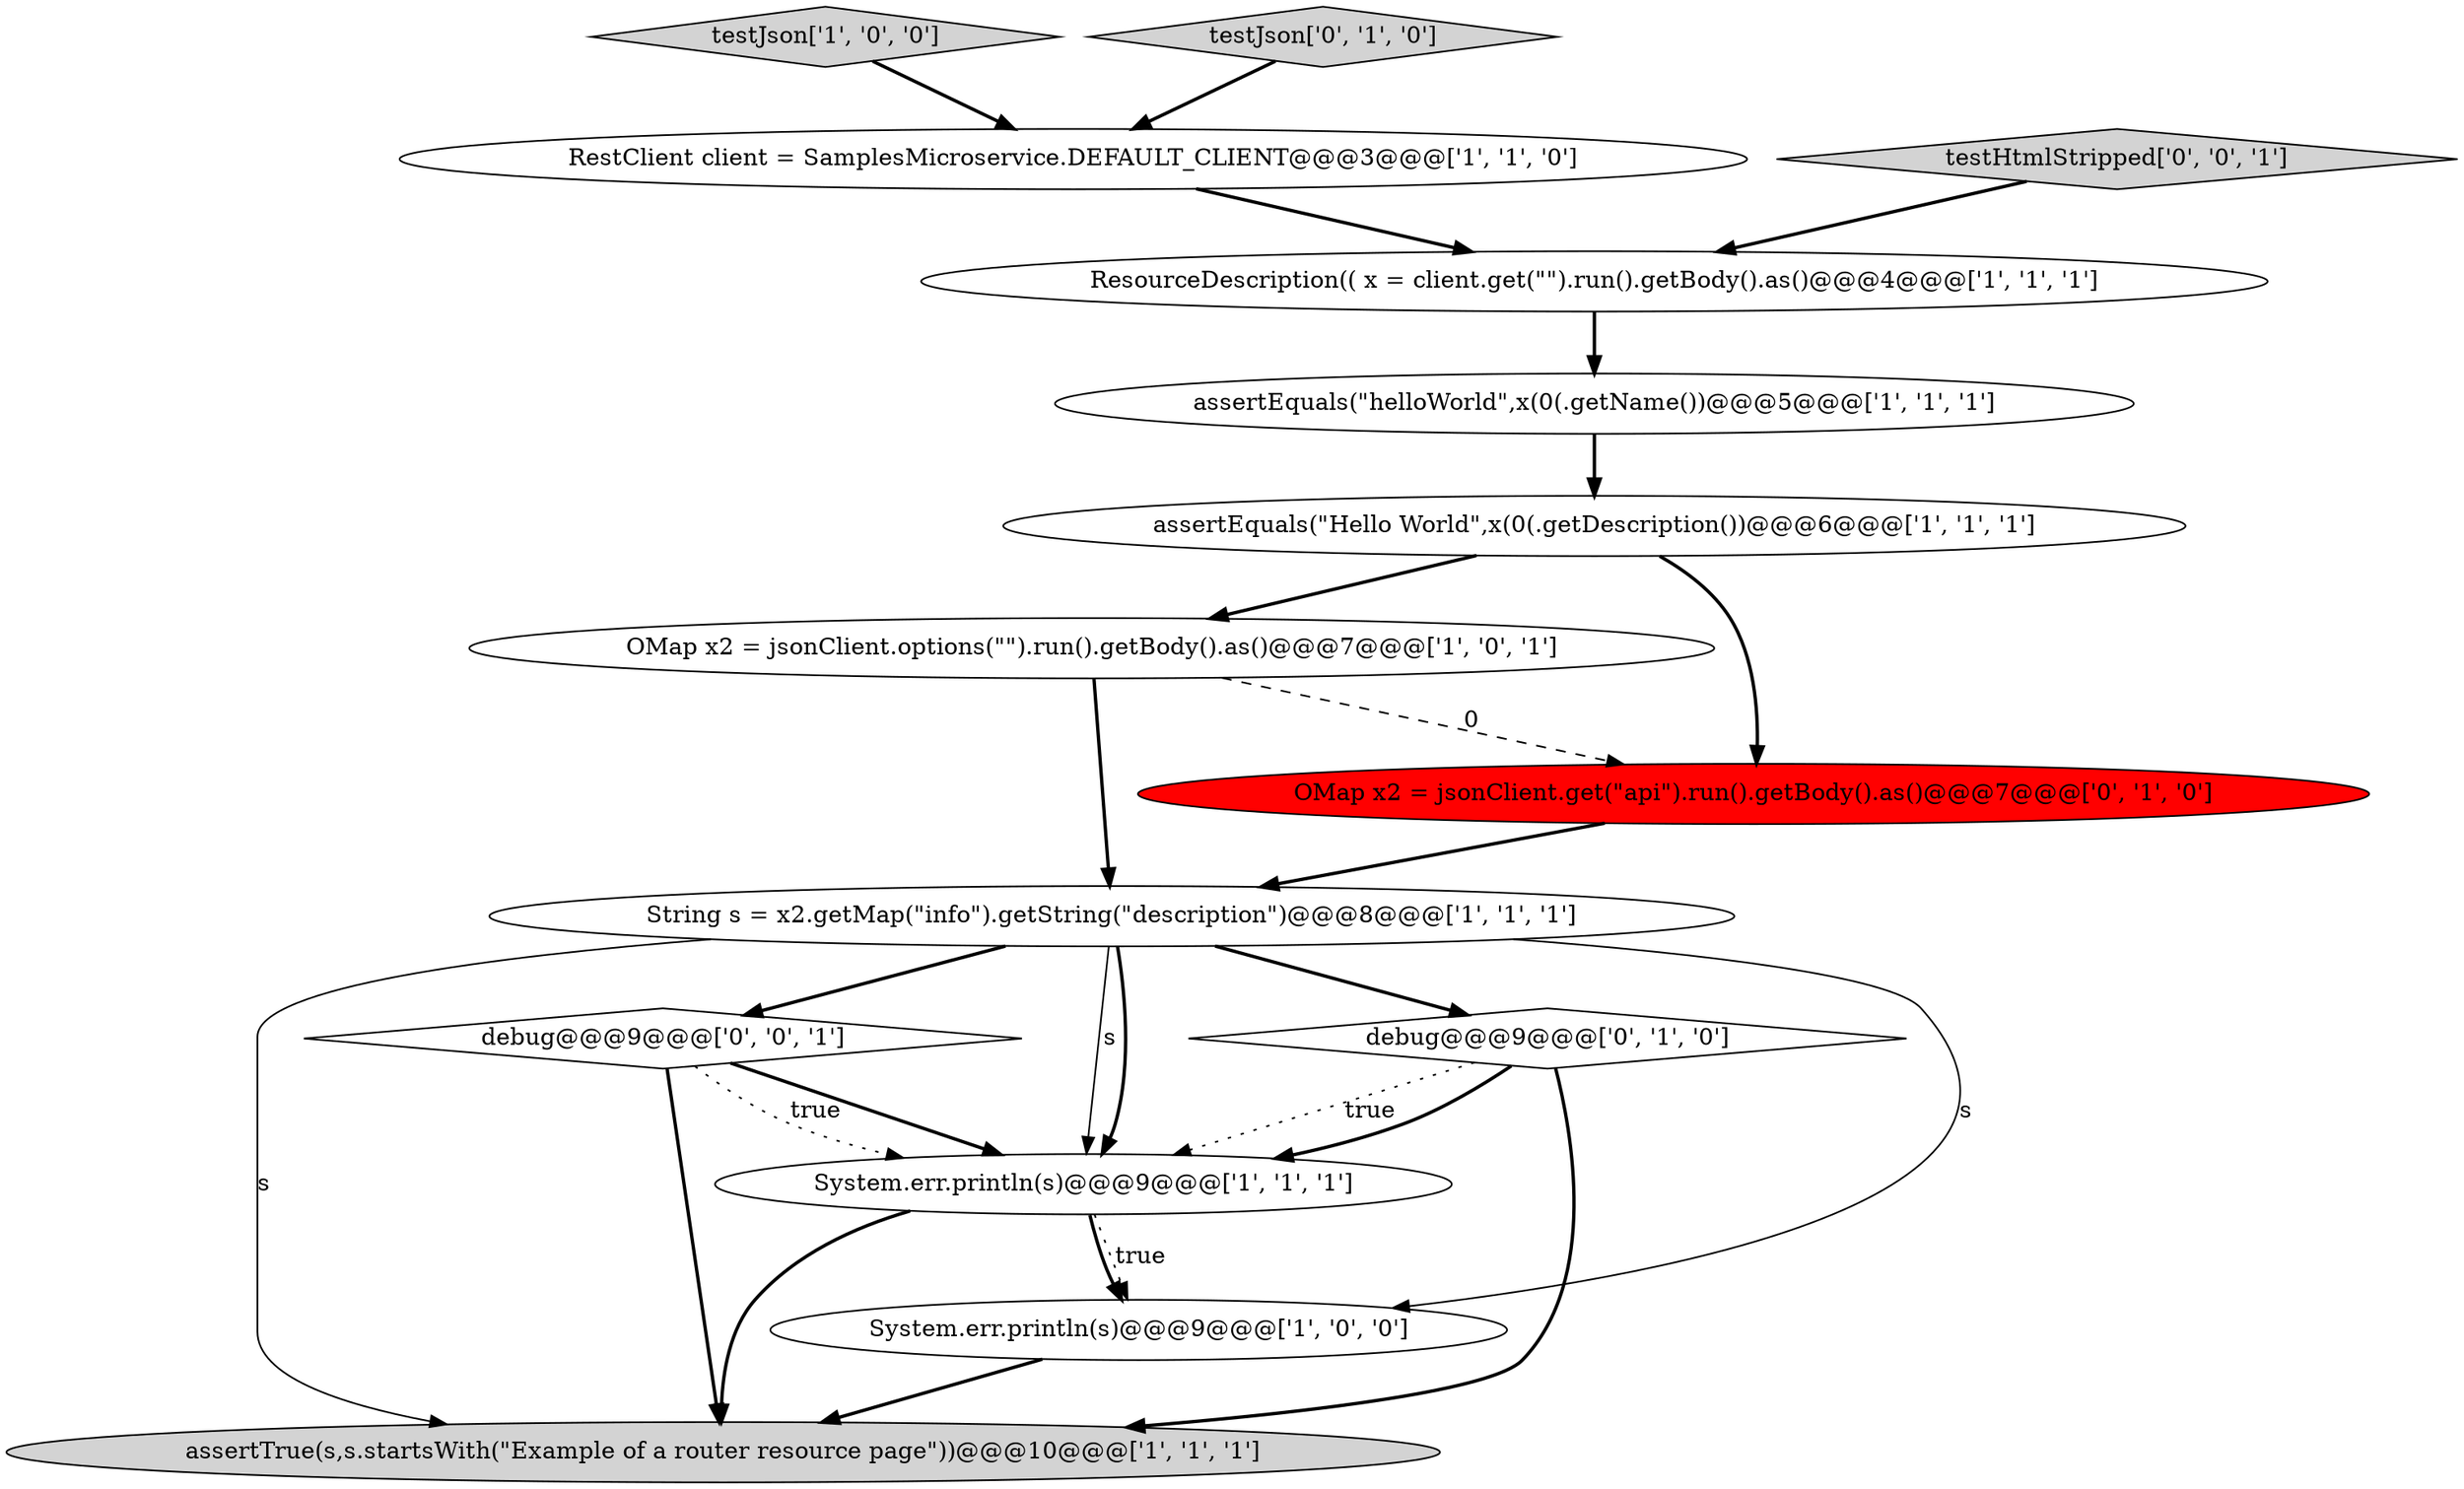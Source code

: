 digraph {
2 [style = filled, label = "OMap x2 = jsonClient.options(\"\").run().getBody().as()@@@7@@@['1', '0', '1']", fillcolor = white, shape = ellipse image = "AAA0AAABBB1BBB"];
10 [style = filled, label = "debug@@@9@@@['0', '1', '0']", fillcolor = white, shape = diamond image = "AAA0AAABBB2BBB"];
6 [style = filled, label = "String s = x2.getMap(\"info\").getString(\"description\")@@@8@@@['1', '1', '1']", fillcolor = white, shape = ellipse image = "AAA0AAABBB1BBB"];
1 [style = filled, label = "testJson['1', '0', '0']", fillcolor = lightgray, shape = diamond image = "AAA0AAABBB1BBB"];
0 [style = filled, label = "assertTrue(s,s.startsWith(\"Example of a router resource page\"))@@@10@@@['1', '1', '1']", fillcolor = lightgray, shape = ellipse image = "AAA0AAABBB1BBB"];
9 [style = filled, label = "System.err.println(s)@@@9@@@['1', '1', '1']", fillcolor = white, shape = ellipse image = "AAA0AAABBB1BBB"];
11 [style = filled, label = "testJson['0', '1', '0']", fillcolor = lightgray, shape = diamond image = "AAA0AAABBB2BBB"];
12 [style = filled, label = "OMap x2 = jsonClient.get(\"api\").run().getBody().as()@@@7@@@['0', '1', '0']", fillcolor = red, shape = ellipse image = "AAA1AAABBB2BBB"];
3 [style = filled, label = "ResourceDescription(( x = client.get(\"\").run().getBody().as()@@@4@@@['1', '1', '1']", fillcolor = white, shape = ellipse image = "AAA0AAABBB1BBB"];
13 [style = filled, label = "debug@@@9@@@['0', '0', '1']", fillcolor = white, shape = diamond image = "AAA0AAABBB3BBB"];
4 [style = filled, label = "assertEquals(\"Hello World\",x(0(.getDescription())@@@6@@@['1', '1', '1']", fillcolor = white, shape = ellipse image = "AAA0AAABBB1BBB"];
7 [style = filled, label = "System.err.println(s)@@@9@@@['1', '0', '0']", fillcolor = white, shape = ellipse image = "AAA0AAABBB1BBB"];
5 [style = filled, label = "RestClient client = SamplesMicroservice.DEFAULT_CLIENT@@@3@@@['1', '1', '0']", fillcolor = white, shape = ellipse image = "AAA0AAABBB1BBB"];
14 [style = filled, label = "testHtmlStripped['0', '0', '1']", fillcolor = lightgray, shape = diamond image = "AAA0AAABBB3BBB"];
8 [style = filled, label = "assertEquals(\"helloWorld\",x(0(.getName())@@@5@@@['1', '1', '1']", fillcolor = white, shape = ellipse image = "AAA0AAABBB1BBB"];
1->5 [style = bold, label=""];
5->3 [style = bold, label=""];
14->3 [style = bold, label=""];
6->0 [style = solid, label="s"];
6->7 [style = solid, label="s"];
9->0 [style = bold, label=""];
2->6 [style = bold, label=""];
7->0 [style = bold, label=""];
4->2 [style = bold, label=""];
6->9 [style = solid, label="s"];
9->7 [style = bold, label=""];
10->9 [style = dotted, label="true"];
12->6 [style = bold, label=""];
2->12 [style = dashed, label="0"];
11->5 [style = bold, label=""];
3->8 [style = bold, label=""];
6->10 [style = bold, label=""];
6->13 [style = bold, label=""];
10->0 [style = bold, label=""];
4->12 [style = bold, label=""];
10->9 [style = bold, label=""];
13->9 [style = bold, label=""];
8->4 [style = bold, label=""];
6->9 [style = bold, label=""];
9->7 [style = dotted, label="true"];
13->0 [style = bold, label=""];
13->9 [style = dotted, label="true"];
}
